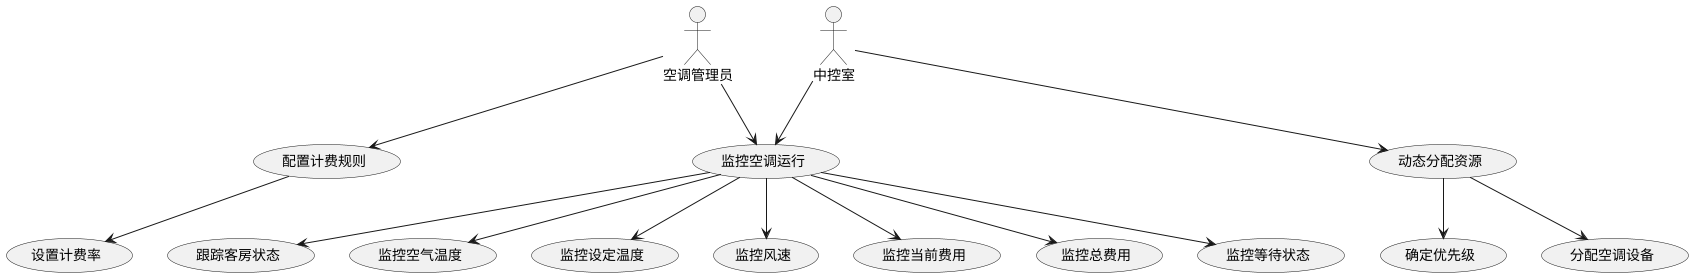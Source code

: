 @startuml

空调管理员 --> (配置计费规则)
空调管理员 --> (监控空调运行)
中控室 --> (监控空调运行)
中控室 --> (动态分配资源)

(配置计费规则) --> (设置计费率)

(监控空调运行) --> (跟踪客房状态)
(监控空调运行) --> (监控空气温度)
(监控空调运行) --> (监控设定温度)
(监控空调运行) --> (监控风速)
(监控空调运行) --> (监控当前费用)
(监控空调运行) --> (监控总费用)
(监控空调运行) --> (监控等待状态)

(动态分配资源) --> (确定优先级)
(动态分配资源) --> (分配空调设备)

@enduml